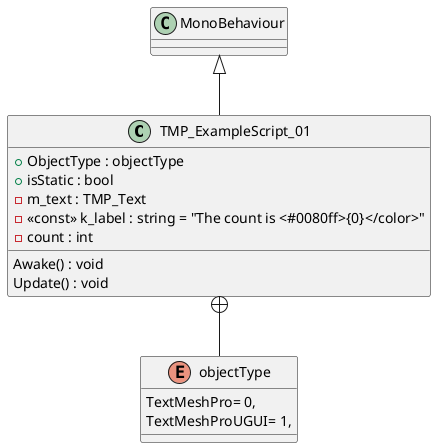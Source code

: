 @startuml
class TMP_ExampleScript_01 {
    + ObjectType : objectType
    + isStatic : bool
    - m_text : TMP_Text
    - <<const>> k_label : string = "The count is <#0080ff>{0&#125;</color>"
    - count : int
    Awake() : void
    Update() : void
}
enum objectType {
    TextMeshPro= 0,
    TextMeshProUGUI= 1,
}
MonoBehaviour <|-- TMP_ExampleScript_01
TMP_ExampleScript_01 +-- objectType
@enduml
